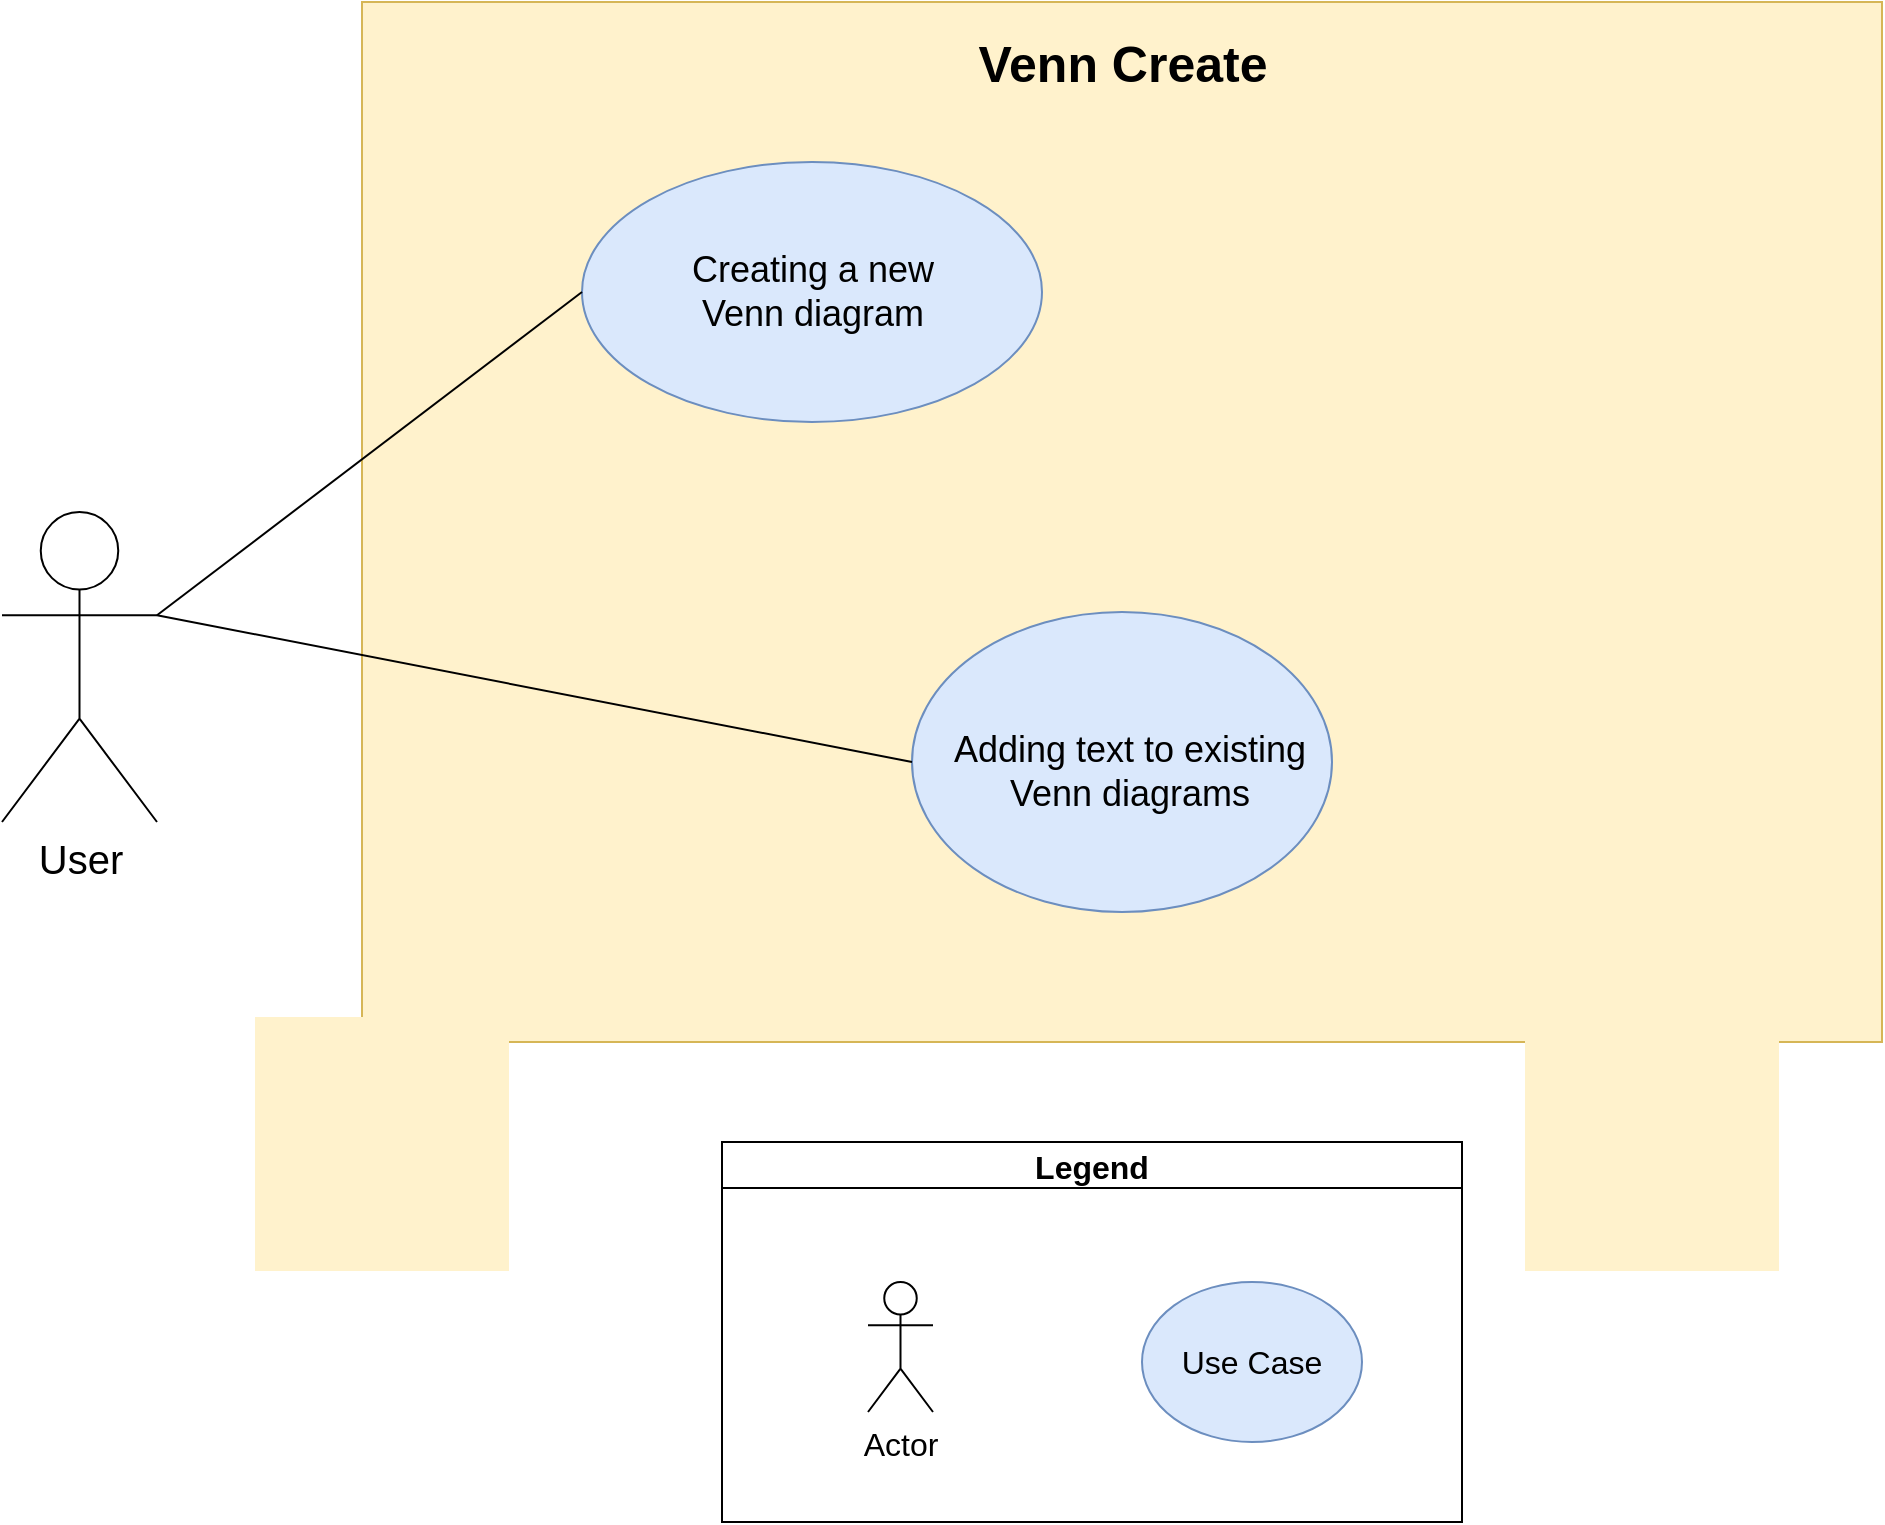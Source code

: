 <mxfile version="12.5.6" type="device"><diagram id="il0ei8UzstmNRk-FXu9V" name="Page-1"><mxGraphModel dx="1181" dy="1084" grid="1" gridSize="10" guides="1" tooltips="1" connect="1" arrows="1" fold="1" page="1" pageScale="1" pageWidth="1100" pageHeight="850" math="0" shadow="0"><root><mxCell id="0"/><mxCell id="1" parent="0"/><mxCell id="XaKbEfwVaPlzy-I9Wm53-1" value="User" style="shape=umlActor;verticalLabelPosition=bottom;labelBackgroundColor=#ffffff;verticalAlign=top;html=1;outlineConnect=0;aspect=fixed;fontSize=20;" vertex="1" parent="1"><mxGeometry x="100" y="295" width="77.5" height="155" as="geometry"/></mxCell><mxCell id="XaKbEfwVaPlzy-I9Wm53-2" value="" style="whiteSpace=wrap;html=1;fillColor=#fff2cc;strokeColor=#d6b656;" vertex="1" parent="1"><mxGeometry x="280" y="40" width="760" height="520" as="geometry"/></mxCell><mxCell id="XaKbEfwVaPlzy-I9Wm53-3" value="&lt;font style=&quot;font-size: 25px;&quot;&gt;&lt;b style=&quot;font-size: 25px;&quot;&gt;&lt;font style=&quot;font-size: 25px;&quot;&gt;Venn Create&lt;/font&gt;&lt;/b&gt;&lt;/font&gt;" style="text;html=1;strokeColor=none;fillColor=none;align=center;verticalAlign=middle;whiteSpace=wrap;rounded=0;fontSize=25;" vertex="1" parent="1"><mxGeometry x="582.5" y="60" width="155" height="20" as="geometry"/></mxCell><mxCell id="XaKbEfwVaPlzy-I9Wm53-4" value="Legend" style="swimlane;fontSize=16;" vertex="1" parent="1"><mxGeometry x="460" y="610" width="370" height="190" as="geometry"><mxRectangle x="430" y="710" width="70" height="23" as="alternateBounds"/></mxGeometry></mxCell><mxCell id="XaKbEfwVaPlzy-I9Wm53-5" value="Actor" style="shape=umlActor;verticalLabelPosition=bottom;labelBackgroundColor=#ffffff;verticalAlign=top;html=1;outlineConnect=0;aspect=fixed;fontSize=16;" vertex="1" parent="XaKbEfwVaPlzy-I9Wm53-4"><mxGeometry x="73" y="70" width="32.5" height="65" as="geometry"/></mxCell><mxCell id="XaKbEfwVaPlzy-I9Wm53-6" value="" style="ellipse;whiteSpace=wrap;html=1;fillColor=#dae8fc;strokeColor=#6c8ebf;" vertex="1" parent="XaKbEfwVaPlzy-I9Wm53-4"><mxGeometry x="210" y="70" width="110" height="80" as="geometry"/></mxCell><mxCell id="XaKbEfwVaPlzy-I9Wm53-7" value="Use Case" style="text;html=1;strokeColor=none;fillColor=none;align=center;verticalAlign=middle;whiteSpace=wrap;rounded=0;fontSize=16;" vertex="1" parent="XaKbEfwVaPlzy-I9Wm53-4"><mxGeometry x="226.25" y="100" width="77.5" height="20" as="geometry"/></mxCell><mxCell id="XaKbEfwVaPlzy-I9Wm53-8" value="" style="ellipse;whiteSpace=wrap;html=1;fillColor=#dae8fc;strokeColor=#6c8ebf;" vertex="1" parent="1"><mxGeometry x="390" y="120" width="230" height="130" as="geometry"/></mxCell><mxCell id="XaKbEfwVaPlzy-I9Wm53-9" value="&lt;font style=&quot;font-size: 18px&quot;&gt;Creating a new Venn diagram&lt;/font&gt;" style="text;html=1;strokeColor=none;fillColor=none;align=center;verticalAlign=middle;whiteSpace=wrap;rounded=0;" vertex="1" parent="1"><mxGeometry x="428.75" y="172.5" width="152.5" height="25" as="geometry"/></mxCell><mxCell id="XaKbEfwVaPlzy-I9Wm53-11" value="" style="ellipse;whiteSpace=wrap;html=1;fillColor=#dae8fc;strokeColor=#6c8ebf;" vertex="1" parent="1"><mxGeometry x="555" y="345" width="210" height="150" as="geometry"/></mxCell><mxCell id="XaKbEfwVaPlzy-I9Wm53-12" value="&lt;div style=&quot;font-size: 18px&quot;&gt;&lt;font style=&quot;font-size: 18px&quot;&gt;Adding text to existing Venn diagrams&lt;/font&gt;&lt;/div&gt;" style="text;html=1;strokeColor=none;fillColor=none;align=center;verticalAlign=middle;whiteSpace=wrap;rounded=0;" vertex="1" parent="1"><mxGeometry x="560" y="415" width="208.13" height="20" as="geometry"/></mxCell><mxCell id="XaKbEfwVaPlzy-I9Wm53-19" value="" style="endArrow=none;html=1;entryX=0;entryY=0.5;entryDx=0;entryDy=0;exitX=1;exitY=0.333;exitDx=0;exitDy=0;exitPerimeter=0;" edge="1" parent="1" source="XaKbEfwVaPlzy-I9Wm53-1" target="XaKbEfwVaPlzy-I9Wm53-8"><mxGeometry width="50" height="50" relative="1" as="geometry"><mxPoint x="190" y="400" as="sourcePoint"/><mxPoint x="310" y="540" as="targetPoint"/></mxGeometry></mxCell><mxCell id="XaKbEfwVaPlzy-I9Wm53-20" value="" style="endArrow=none;html=1;entryX=0;entryY=0.5;entryDx=0;entryDy=0;exitX=1;exitY=0.333;exitDx=0;exitDy=0;exitPerimeter=0;" edge="1" parent="1" source="XaKbEfwVaPlzy-I9Wm53-1" target="XaKbEfwVaPlzy-I9Wm53-11"><mxGeometry width="50" height="50" relative="1" as="geometry"><mxPoint x="270" y="410" as="sourcePoint"/><mxPoint x="290" y="930" as="targetPoint"/></mxGeometry></mxCell></root></mxGraphModel></diagram></mxfile>